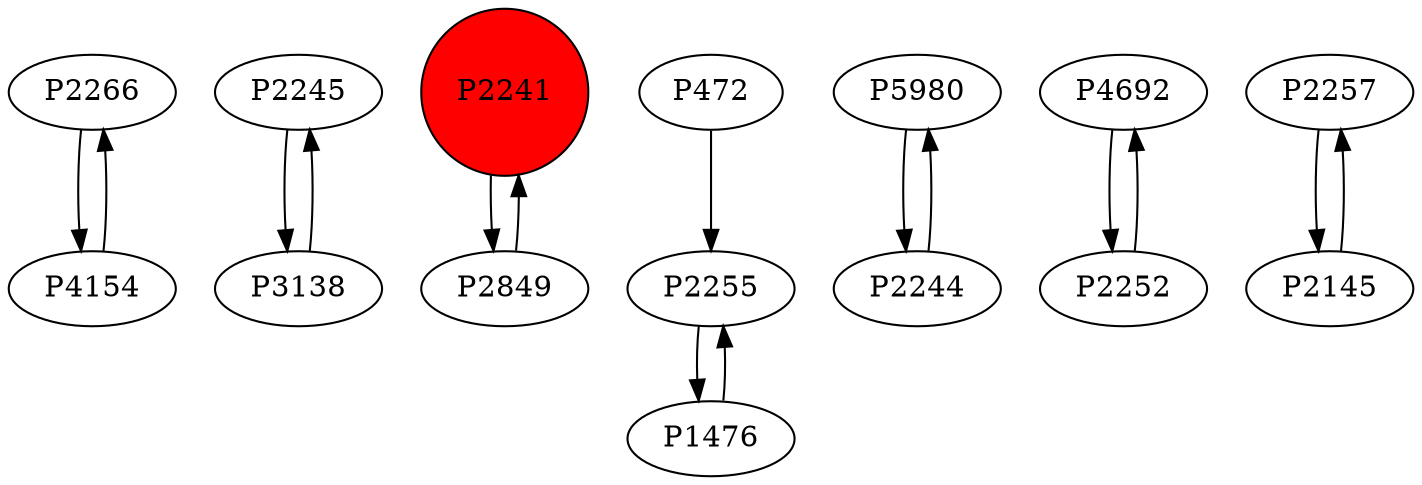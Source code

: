 digraph {
	P2266 -> P4154
	P2245 -> P3138
	P4154 -> P2266
	P2241 -> P2849
	P3138 -> P2245
	P2255 -> P1476
	P2849 -> P2241
	P5980 -> P2244
	P2244 -> P5980
	P4692 -> P2252
	P1476 -> P2255
	P2257 -> P2145
	P2145 -> P2257
	P472 -> P2255
	P2252 -> P4692
	P2241 [shape=circle]
	P2241 [style=filled]
	P2241 [fillcolor=red]
}